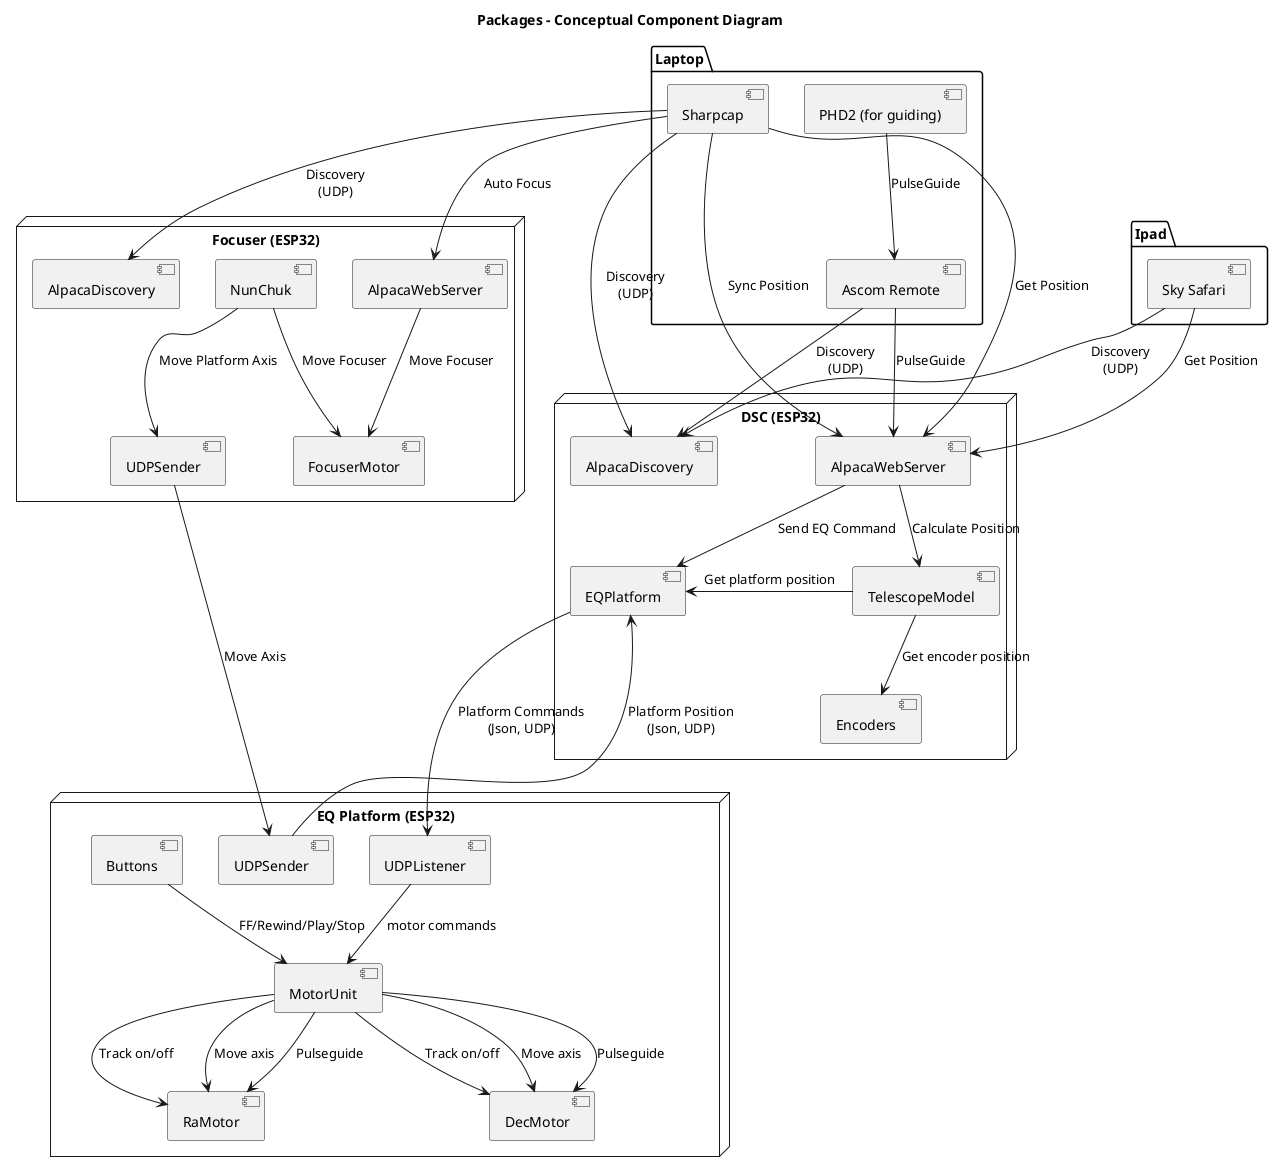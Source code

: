 @startuml ComponentDiagram



title Packages - Conceptual Component Diagram

package "Laptop" {
    component [PHD2 (for guiding)] as PHD2
    component [Sharpcap] as Sharpcap
    component [Ascom Remote] as AscomRemote

}
package "Ipad" {
    component [Sky Safari] as SkySafari

}

node "DSC (ESP32)" {

    component AlpacaDiscovery as AlpacaDiscovery
    component "AlpacaWebServer"
    component "EQPlatform"
    component "Encoders"
     component "TelescopeModel"

} 
node "EQ Platform (ESP32)" {
 component "UDPListener"
 component "UDPSender"
 component "MotorUnit"
 component "Buttons"
 component "RaMotor"
 component "DecMotor"
} 



node "Focuser (ESP32)" {
component [NunChuk] as NunChuk
component [UDPSender] as FUDPSender
component [FocuserMotor] as FocuserMotor
component [AlpacaDiscovery] as FAlpacaDiscovery
component AlpacaWebServer as FAlpacaWebServer
}

Sharpcap --> AlpacaWebServer : "Sync Position"
Sharpcap --> AlpacaWebServer : "Get Position"
Sharpcap -left-> FAlpacaWebServer : "Auto Focus"
Sharpcap --> AlpacaDiscovery : "Discovery\n(UDP)"
Sharpcap --> FAlpacaDiscovery : "Discovery\n(UDP)"
SkySafari --> AlpacaDiscovery : "Discovery\n(UDP)"
PHD2 --> AscomRemote : "PulseGuide"
AscomRemote --> AlpacaWebServer : "PulseGuide"
AscomRemote --> AlpacaDiscovery : "Discovery\n(UDP)"
SkySafari-down-> AlpacaWebServer : "Get Position"
  
NunChuk-->FUDPSender: "Move Platform Axis"
NunChuk-->FocuserMotor: "Move Focuser"
FAlpacaWebServer-->FocuserMotor : "Move Focuser"
FUDPSender-down->UDPSender : Move Axis

TelescopeModel-->Encoders : "Get encoder position"
TelescopeModel-right->EQPlatform : "Get platform position"
AlpacaWebServer-->TelescopeModel: "Calculate Position"

EQPlatform -down--> UDPListener : "Platform Commands\n(Json, UDP)"
AlpacaWebServer --> EQPlatform : "Send EQ Command"
UDPSender -up-> EQPlatform : "Platform Position\n(Json, UDP)"


UDPListener-->MotorUnit: "motor commands"
MotorUnit-->RaMotor : "Track on/off"
MotorUnit-->RaMotor : "Move axis"
MotorUnit-->RaMotor : "Pulseguide"
MotorUnit-->DecMotor : "Track on/off"
MotorUnit-->DecMotor : "Move axis"
MotorUnit-->DecMotor : "Pulseguide"
Buttons-->MotorUnit: "FF/Rewind/Play/Stop"
@enduml